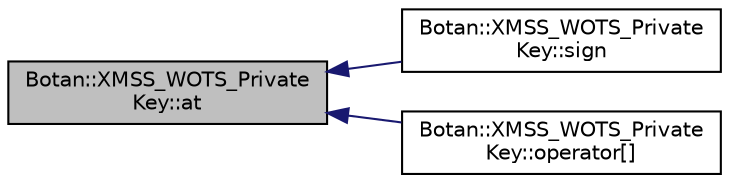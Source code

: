 digraph "Botan::XMSS_WOTS_PrivateKey::at"
{
  edge [fontname="Helvetica",fontsize="10",labelfontname="Helvetica",labelfontsize="10"];
  node [fontname="Helvetica",fontsize="10",shape=record];
  rankdir="LR";
  Node14 [label="Botan::XMSS_WOTS_Private\lKey::at",height=0.2,width=0.4,color="black", fillcolor="grey75", style="filled", fontcolor="black"];
  Node14 -> Node15 [dir="back",color="midnightblue",fontsize="10",style="solid"];
  Node15 [label="Botan::XMSS_WOTS_Private\lKey::sign",height=0.2,width=0.4,color="black", fillcolor="white", style="filled",URL="$class_botan_1_1_x_m_s_s___w_o_t_s___private_key.html#a035d5d63b7042ebf1709e9c898956e96"];
  Node14 -> Node16 [dir="back",color="midnightblue",fontsize="10",style="solid"];
  Node16 [label="Botan::XMSS_WOTS_Private\lKey::operator[]",height=0.2,width=0.4,color="black", fillcolor="white", style="filled",URL="$class_botan_1_1_x_m_s_s___w_o_t_s___private_key.html#ae80b5d24e94411aa807ba31e6662658e"];
}
